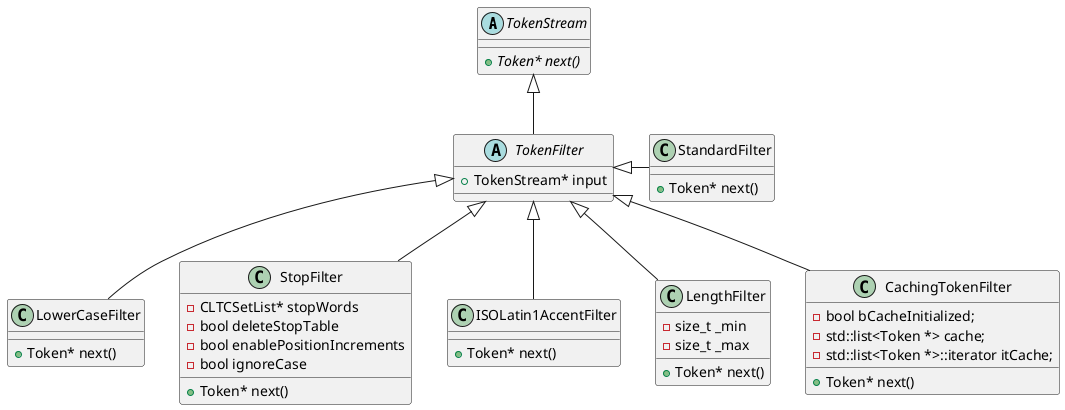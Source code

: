 @startuml
Abstract TokenStream {
      + {abstract} Token* next()
}

Abstract TokenFilter {
         + TokenStream* input
}

TokenStream <|-- TokenFilter

Class LowerCaseFilter {
      + Token* next()
}

TokenFilter <|-- LowerCaseFilter

Class StopFilter {
      - CLTCSetList* stopWords
      - bool deleteStopTable
      - bool enablePositionIncrements
      - bool ignoreCase
      + Token* next()
}

TokenFilter <|-- StopFilter

Class ISOLatin1AccentFilter { 
      + Token* next()
}

TokenFilter <|-- ISOLatin1AccentFilter

Class LengthFilter {
      - size_t _min
      - size_t _max
      + Token* next()
}

TokenFilter <|-- LengthFilter

Class CachingTokenFilter {
      - bool bCacheInitialized;
      - std::list<Token *> cache;
      - std::list<Token *>::iterator itCache;
      + Token* next()
}

TokenFilter <|-- CachingTokenFilter

Class StandardFilter {
      + Token* next()  
}

TokenFilter <|- StandardFilter
@enduml
